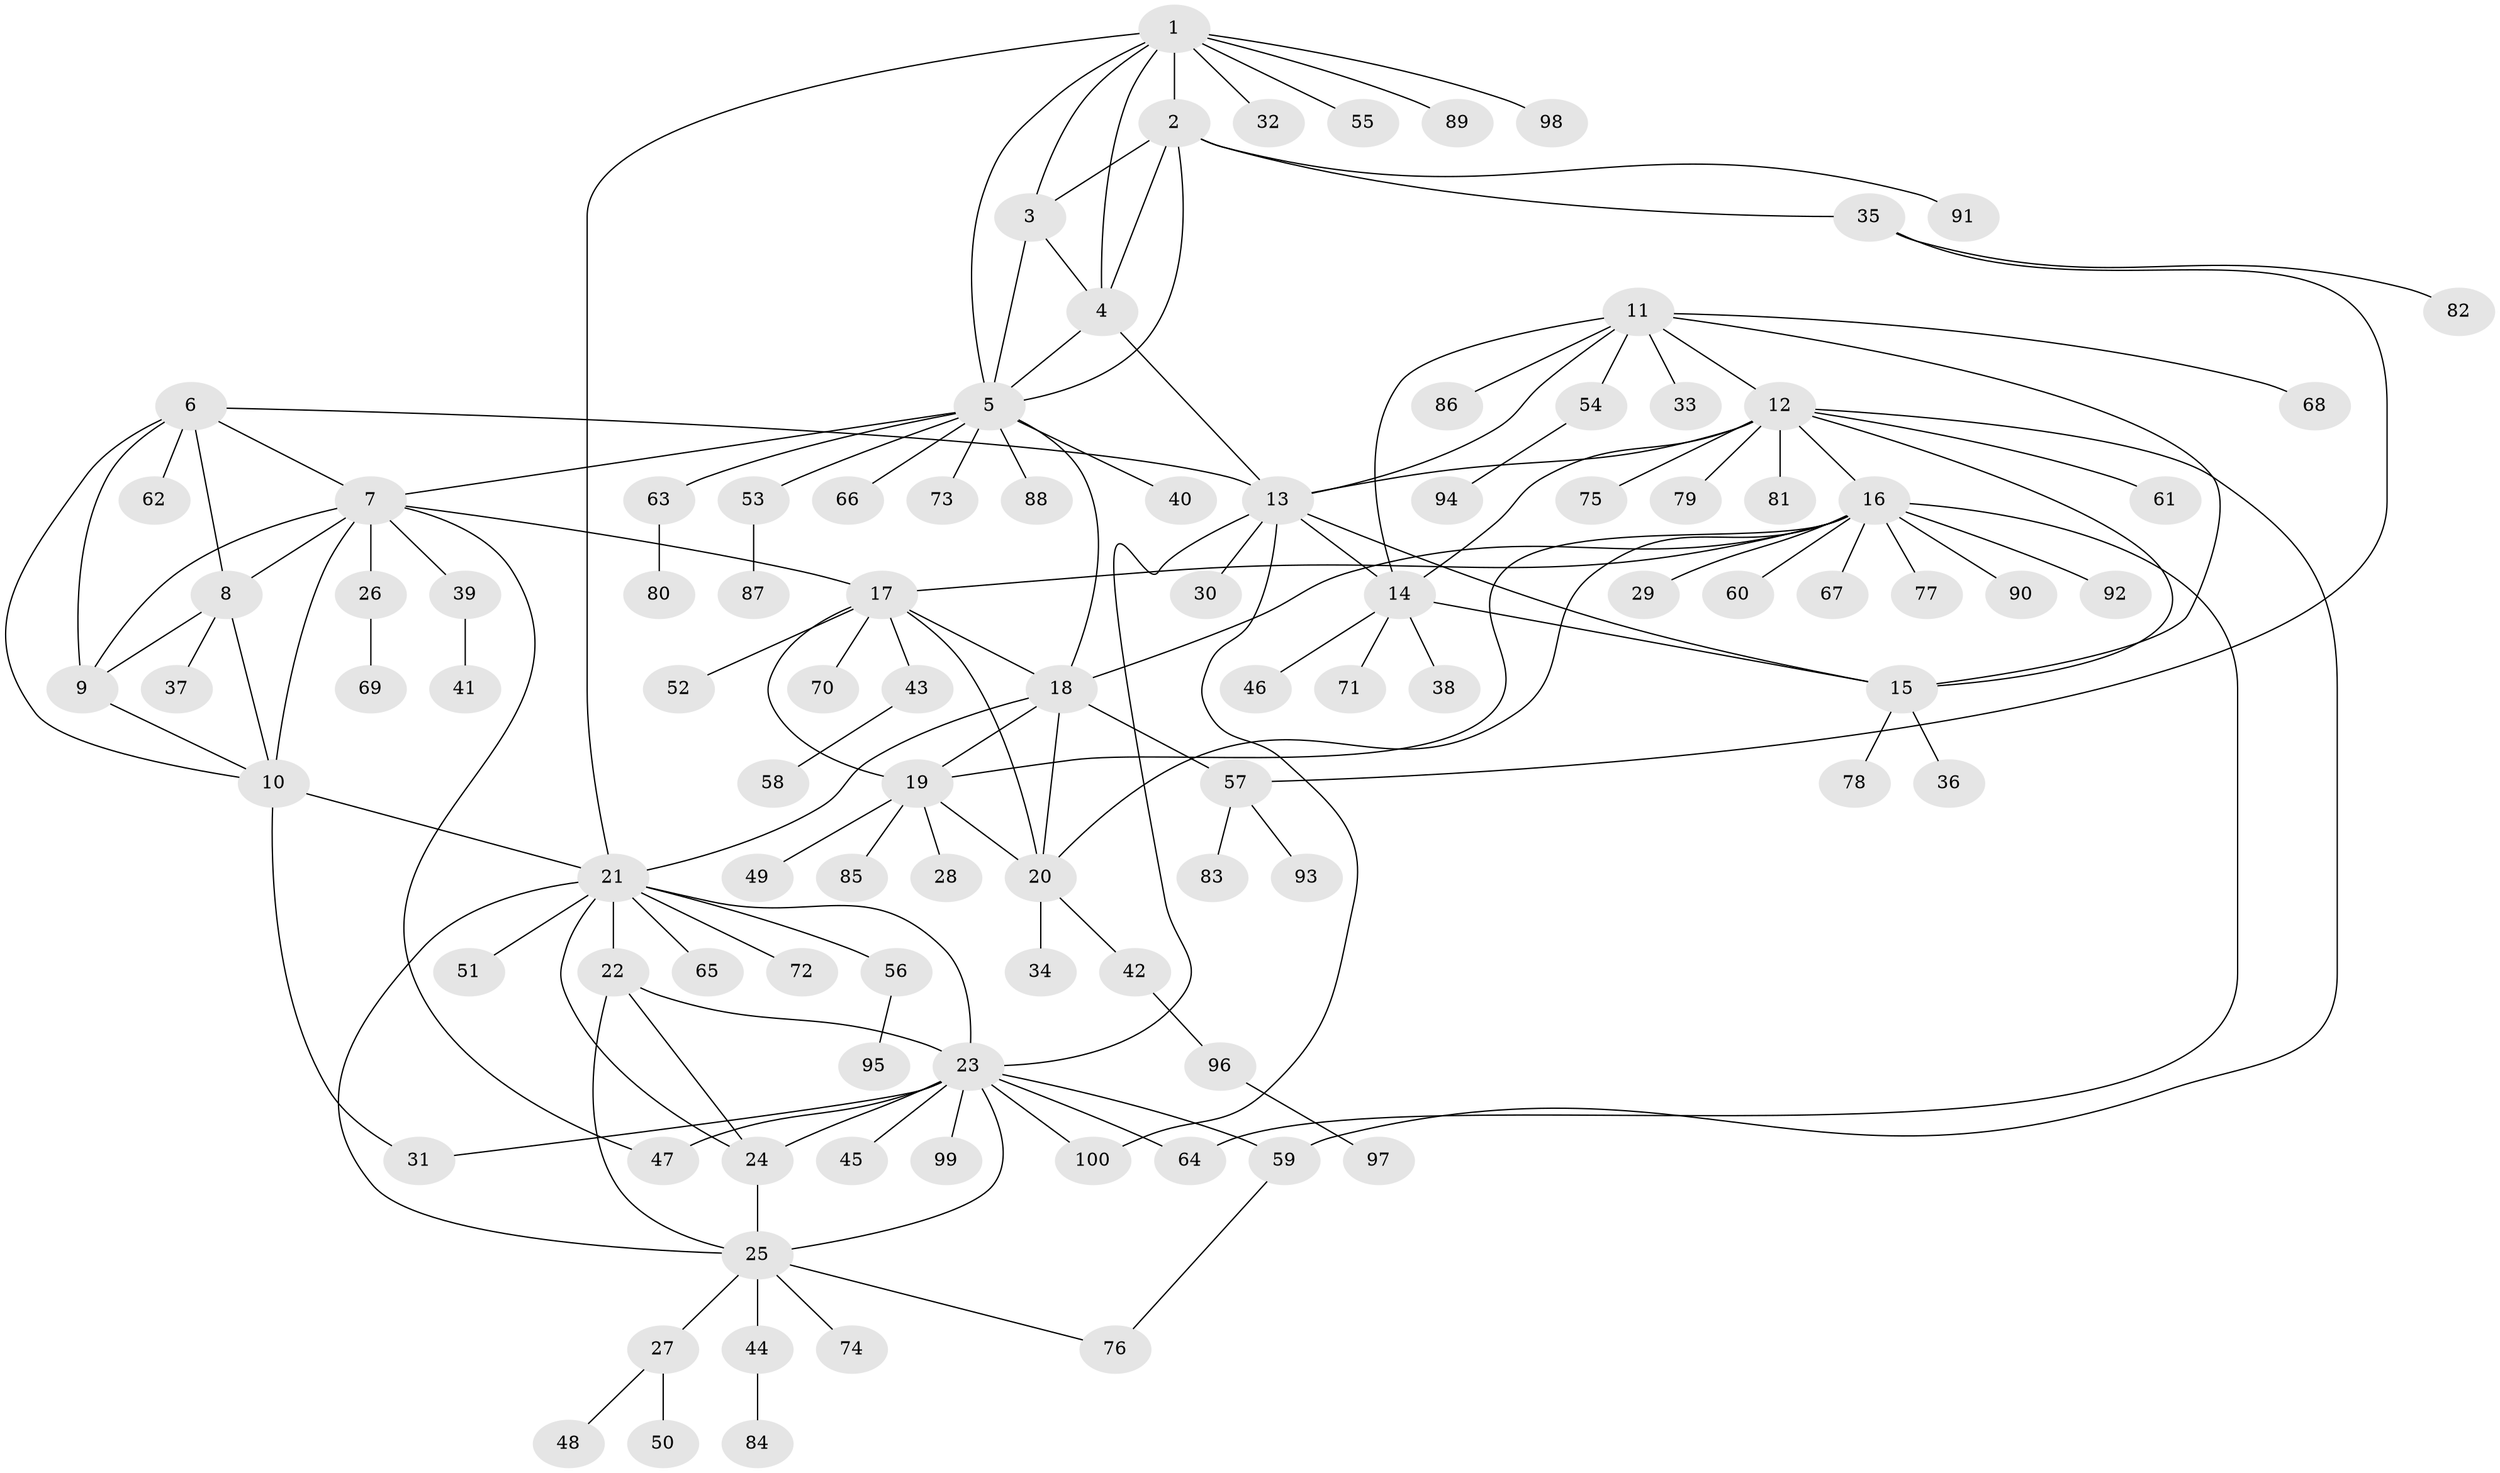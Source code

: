 // coarse degree distribution, {12: 0.03333333333333333, 9: 0.06666666666666667, 4: 0.06666666666666667, 2: 0.1, 8: 0.03333333333333333, 1: 0.6666666666666666, 6: 0.03333333333333333}
// Generated by graph-tools (version 1.1) at 2025/19/03/04/25 18:19:38]
// undirected, 100 vertices, 142 edges
graph export_dot {
graph [start="1"]
  node [color=gray90,style=filled];
  1;
  2;
  3;
  4;
  5;
  6;
  7;
  8;
  9;
  10;
  11;
  12;
  13;
  14;
  15;
  16;
  17;
  18;
  19;
  20;
  21;
  22;
  23;
  24;
  25;
  26;
  27;
  28;
  29;
  30;
  31;
  32;
  33;
  34;
  35;
  36;
  37;
  38;
  39;
  40;
  41;
  42;
  43;
  44;
  45;
  46;
  47;
  48;
  49;
  50;
  51;
  52;
  53;
  54;
  55;
  56;
  57;
  58;
  59;
  60;
  61;
  62;
  63;
  64;
  65;
  66;
  67;
  68;
  69;
  70;
  71;
  72;
  73;
  74;
  75;
  76;
  77;
  78;
  79;
  80;
  81;
  82;
  83;
  84;
  85;
  86;
  87;
  88;
  89;
  90;
  91;
  92;
  93;
  94;
  95;
  96;
  97;
  98;
  99;
  100;
  1 -- 2;
  1 -- 3;
  1 -- 4;
  1 -- 5;
  1 -- 21;
  1 -- 32;
  1 -- 55;
  1 -- 89;
  1 -- 98;
  2 -- 3;
  2 -- 4;
  2 -- 5;
  2 -- 35;
  2 -- 91;
  3 -- 4;
  3 -- 5;
  4 -- 5;
  4 -- 13;
  5 -- 7;
  5 -- 18;
  5 -- 40;
  5 -- 53;
  5 -- 63;
  5 -- 66;
  5 -- 73;
  5 -- 88;
  6 -- 7;
  6 -- 8;
  6 -- 9;
  6 -- 10;
  6 -- 13;
  6 -- 62;
  7 -- 8;
  7 -- 9;
  7 -- 10;
  7 -- 17;
  7 -- 26;
  7 -- 39;
  7 -- 47;
  8 -- 9;
  8 -- 10;
  8 -- 37;
  9 -- 10;
  10 -- 21;
  10 -- 31;
  11 -- 12;
  11 -- 13;
  11 -- 14;
  11 -- 15;
  11 -- 33;
  11 -- 54;
  11 -- 68;
  11 -- 86;
  12 -- 13;
  12 -- 14;
  12 -- 15;
  12 -- 16;
  12 -- 59;
  12 -- 61;
  12 -- 75;
  12 -- 79;
  12 -- 81;
  13 -- 14;
  13 -- 15;
  13 -- 23;
  13 -- 30;
  13 -- 100;
  14 -- 15;
  14 -- 38;
  14 -- 46;
  14 -- 71;
  15 -- 36;
  15 -- 78;
  16 -- 17;
  16 -- 18;
  16 -- 19;
  16 -- 20;
  16 -- 29;
  16 -- 60;
  16 -- 64;
  16 -- 67;
  16 -- 77;
  16 -- 90;
  16 -- 92;
  17 -- 18;
  17 -- 19;
  17 -- 20;
  17 -- 43;
  17 -- 52;
  17 -- 70;
  18 -- 19;
  18 -- 20;
  18 -- 21;
  18 -- 57;
  19 -- 20;
  19 -- 28;
  19 -- 49;
  19 -- 85;
  20 -- 34;
  20 -- 42;
  21 -- 22;
  21 -- 23;
  21 -- 24;
  21 -- 25;
  21 -- 51;
  21 -- 56;
  21 -- 65;
  21 -- 72;
  22 -- 23;
  22 -- 24;
  22 -- 25;
  23 -- 24;
  23 -- 25;
  23 -- 31;
  23 -- 45;
  23 -- 47;
  23 -- 59;
  23 -- 64;
  23 -- 99;
  23 -- 100;
  24 -- 25;
  25 -- 27;
  25 -- 44;
  25 -- 74;
  25 -- 76;
  26 -- 69;
  27 -- 48;
  27 -- 50;
  35 -- 57;
  35 -- 82;
  39 -- 41;
  42 -- 96;
  43 -- 58;
  44 -- 84;
  53 -- 87;
  54 -- 94;
  56 -- 95;
  57 -- 83;
  57 -- 93;
  59 -- 76;
  63 -- 80;
  96 -- 97;
}
